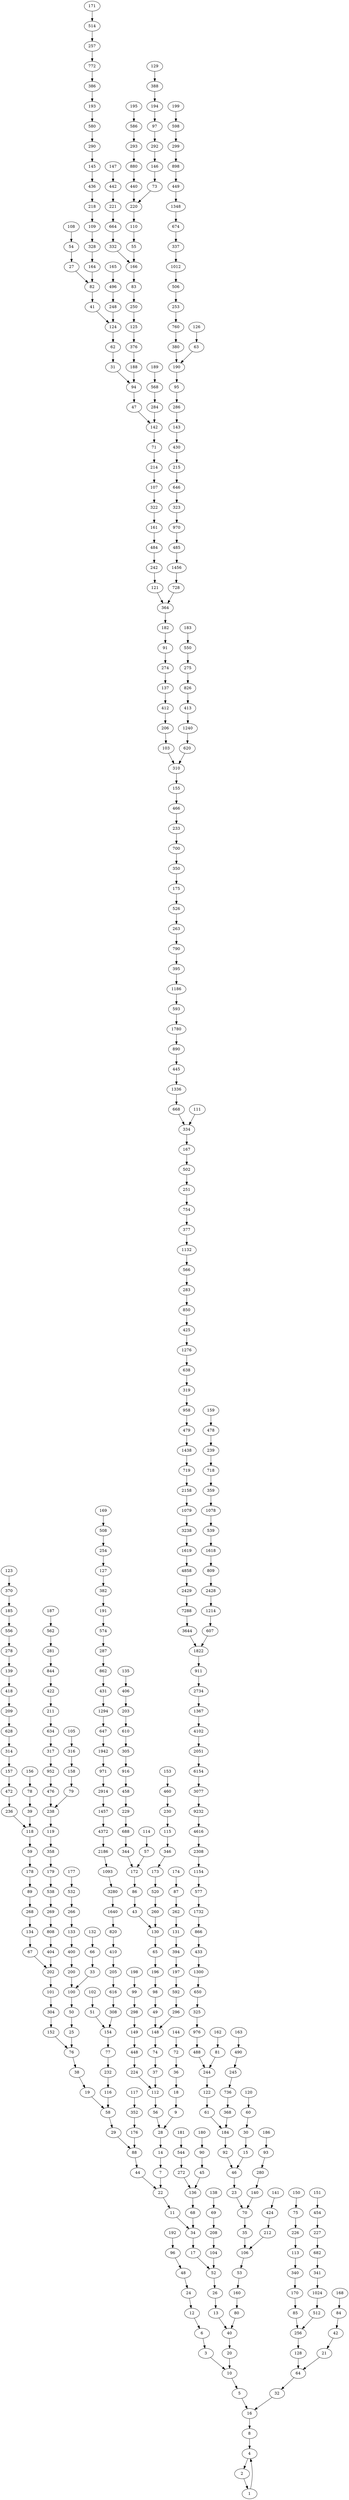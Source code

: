 digraph G {
8 -> 4;
1 -> 4;
4 -> 2;
2 -> 1;
3 -> 10;
20 -> 10;
10 -> 5;
32 -> 16;
5 -> 16;
16 -> 8;
6 -> 3;
44 -> 22;
7 -> 22;
22 -> 11;
11 -> 34;
68 -> 34;
34 -> 17;
104 -> 52;
17 -> 52;
52 -> 26;
26 -> 13;
80 -> 40;
13 -> 40;
40 -> 20;
56 -> 28;
9 -> 28;
28 -> 14;
14 -> 7;
12 -> 6;
92 -> 46;
15 -> 46;
46 -> 23;
140 -> 70;
23 -> 70;
70 -> 35;
35 -> 106;
212 -> 106;
106 -> 53;
53 -> 160;
160 -> 80;
18 -> 9;
19 -> 58;
116 -> 58;
58 -> 29;
176 -> 88;
29 -> 88;
88 -> 44;
128 -> 64;
21 -> 64;
64 -> 32;
24 -> 12;
152 -> 76;
25 -> 76;
76 -> 38;
38 -> 19;
27 -> 82;
164 -> 82;
82 -> 41;
248 -> 124;
41 -> 124;
124 -> 62;
62 -> 31;
188 -> 94;
31 -> 94;
94 -> 47;
284 -> 142;
47 -> 142;
142 -> 71;
71 -> 214;
214 -> 107;
107 -> 322;
322 -> 161;
161 -> 484;
484 -> 242;
242 -> 121;
728 -> 364;
121 -> 364;
364 -> 182;
182 -> 91;
91 -> 274;
274 -> 137;
137 -> 412;
412 -> 206;
206 -> 103;
620 -> 310;
103 -> 310;
310 -> 155;
155 -> 466;
466 -> 233;
233 -> 700;
700 -> 350;
350 -> 175;
175 -> 526;
526 -> 263;
263 -> 790;
790 -> 395;
395 -> 1186;
1186 -> 593;
593 -> 1780;
1780 -> 890;
890 -> 445;
445 -> 1336;
1336 -> 668;
668 -> 334;
111 -> 334;
334 -> 167;
167 -> 502;
502 -> 251;
251 -> 754;
754 -> 377;
377 -> 1132;
1132 -> 566;
566 -> 283;
283 -> 850;
850 -> 425;
425 -> 1276;
1276 -> 638;
638 -> 319;
319 -> 958;
958 -> 479;
479 -> 1438;
1438 -> 719;
719 -> 2158;
2158 -> 1079;
1079 -> 3238;
3238 -> 1619;
1619 -> 4858;
4858 -> 2429;
2429 -> 7288;
7288 -> 3644;
3644 -> 1822;
607 -> 1822;
1822 -> 911;
911 -> 2734;
2734 -> 1367;
1367 -> 4102;
4102 -> 2051;
2051 -> 6154;
6154 -> 3077;
3077 -> 9232;
9232 -> 4616;
4616 -> 2308;
2308 -> 1154;
1154 -> 577;
577 -> 1732;
1732 -> 866;
866 -> 433;
433 -> 1300;
1300 -> 650;
650 -> 325;
325 -> 976;
976 -> 488;
488 -> 244;
81 -> 244;
244 -> 122;
122 -> 61;
368 -> 184;
61 -> 184;
184 -> 92;
30 -> 15;
200 -> 100;
33 -> 100;
100 -> 50;
50 -> 25;
36 -> 18;
224 -> 112;
37 -> 112;
112 -> 56;
236 -> 118;
39 -> 118;
118 -> 59;
59 -> 178;
178 -> 89;
89 -> 268;
268 -> 134;
134 -> 67;
67 -> 202;
404 -> 202;
202 -> 101;
101 -> 304;
304 -> 152;
42 -> 21;
43 -> 130;
260 -> 130;
130 -> 65;
65 -> 196;
196 -> 98;
98 -> 49;
296 -> 148;
49 -> 148;
148 -> 74;
74 -> 37;
272 -> 136;
45 -> 136;
136 -> 68;
48 -> 24;
51 -> 154;
308 -> 154;
154 -> 77;
77 -> 232;
232 -> 116;
54 -> 27;
332 -> 166;
55 -> 166;
166 -> 83;
83 -> 250;
250 -> 125;
125 -> 376;
376 -> 188;
344 -> 172;
57 -> 172;
172 -> 86;
86 -> 43;
60 -> 30;
380 -> 190;
63 -> 190;
190 -> 95;
95 -> 286;
286 -> 143;
143 -> 430;
430 -> 215;
215 -> 646;
646 -> 323;
323 -> 970;
970 -> 485;
485 -> 1456;
1456 -> 728;
66 -> 33;
69 -> 208;
208 -> 104;
72 -> 36;
440 -> 220;
73 -> 220;
220 -> 110;
110 -> 55;
75 -> 226;
226 -> 113;
113 -> 340;
340 -> 170;
170 -> 85;
512 -> 256;
85 -> 256;
256 -> 128;
78 -> 39;
476 -> 238;
79 -> 238;
238 -> 119;
119 -> 358;
358 -> 179;
179 -> 538;
538 -> 269;
269 -> 808;
808 -> 404;
84 -> 42;
87 -> 262;
262 -> 131;
131 -> 394;
394 -> 197;
197 -> 592;
592 -> 296;
90 -> 45;
93 -> 280;
280 -> 140;
96 -> 48;
97 -> 292;
292 -> 146;
146 -> 73;
99 -> 298;
298 -> 149;
149 -> 448;
448 -> 224;
102 -> 51;
105 -> 316;
316 -> 158;
158 -> 79;
108 -> 54;
109 -> 328;
328 -> 164;
114 -> 57;
115 -> 346;
346 -> 173;
173 -> 520;
520 -> 260;
117 -> 352;
352 -> 176;
120 -> 60;
123 -> 370;
370 -> 185;
185 -> 556;
556 -> 278;
278 -> 139;
139 -> 418;
418 -> 209;
209 -> 628;
628 -> 314;
314 -> 157;
157 -> 472;
472 -> 236;
126 -> 63;
127 -> 382;
382 -> 191;
191 -> 574;
574 -> 287;
287 -> 862;
862 -> 431;
431 -> 1294;
1294 -> 647;
647 -> 1942;
1942 -> 971;
971 -> 2914;
2914 -> 1457;
1457 -> 4372;
4372 -> 2186;
2186 -> 1093;
1093 -> 3280;
3280 -> 1640;
1640 -> 820;
820 -> 410;
410 -> 205;
205 -> 616;
616 -> 308;
129 -> 388;
388 -> 194;
194 -> 97;
132 -> 66;
133 -> 400;
400 -> 200;
135 -> 406;
406 -> 203;
203 -> 610;
610 -> 305;
305 -> 916;
916 -> 458;
458 -> 229;
229 -> 688;
688 -> 344;
138 -> 69;
141 -> 424;
424 -> 212;
144 -> 72;
145 -> 436;
436 -> 218;
218 -> 109;
147 -> 442;
442 -> 221;
221 -> 664;
664 -> 332;
150 -> 75;
151 -> 454;
454 -> 227;
227 -> 682;
682 -> 341;
341 -> 1024;
1024 -> 512;
153 -> 460;
460 -> 230;
230 -> 115;
156 -> 78;
159 -> 478;
478 -> 239;
239 -> 718;
718 -> 359;
359 -> 1078;
1078 -> 539;
539 -> 1618;
1618 -> 809;
809 -> 2428;
2428 -> 1214;
1214 -> 607;
162 -> 81;
163 -> 490;
490 -> 245;
245 -> 736;
736 -> 368;
165 -> 496;
496 -> 248;
168 -> 84;
169 -> 508;
508 -> 254;
254 -> 127;
171 -> 514;
514 -> 257;
257 -> 772;
772 -> 386;
386 -> 193;
193 -> 580;
580 -> 290;
290 -> 145;
174 -> 87;
177 -> 532;
532 -> 266;
266 -> 133;
180 -> 90;
181 -> 544;
544 -> 272;
183 -> 550;
550 -> 275;
275 -> 826;
826 -> 413;
413 -> 1240;
1240 -> 620;
186 -> 93;
187 -> 562;
562 -> 281;
281 -> 844;
844 -> 422;
422 -> 211;
211 -> 634;
634 -> 317;
317 -> 952;
952 -> 476;
189 -> 568;
568 -> 284;
192 -> 96;
195 -> 586;
586 -> 293;
293 -> 880;
880 -> 440;
198 -> 99;
199 -> 598;
598 -> 299;
299 -> 898;
898 -> 449;
449 -> 1348;
1348 -> 674;
674 -> 337;
337 -> 1012;
1012 -> 506;
506 -> 253;
253 -> 760;
760 -> 380;
}
